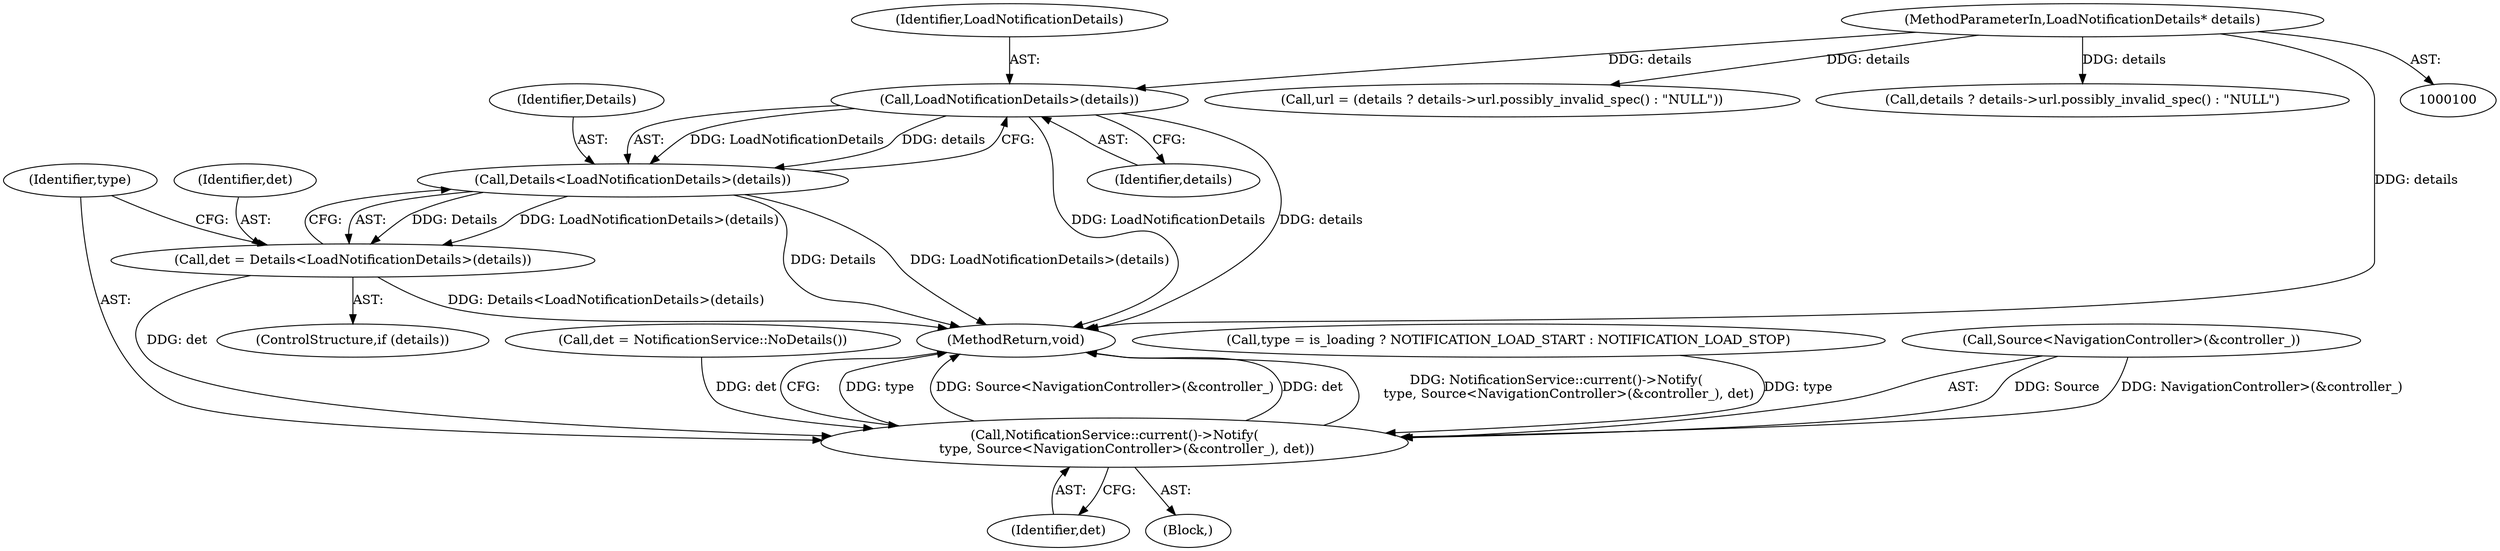 digraph "0_Chrome_adca986a53b31b6da4cb22f8e755f6856daea89a_12@pointer" {
"1000196" [label="(Call,LoadNotificationDetails>(details))"];
"1000103" [label="(MethodParameterIn,LoadNotificationDetails* details)"];
"1000194" [label="(Call,Details<LoadNotificationDetails>(details))"];
"1000192" [label="(Call,det = Details<LoadNotificationDetails>(details))"];
"1000199" [label="(Call,NotificationService::current()->Notify(\n      type, Source<NavigationController>(&controller_), det))"];
"1000208" [label="(MethodReturn,void)"];
"1000187" [label="(Call,det = NotificationService::NoDetails())"];
"1000196" [label="(Call,LoadNotificationDetails>(details))"];
"1000150" [label="(Call,url = (details ? details->url.possibly_invalid_spec() : \"NULL\"))"];
"1000152" [label="(Call,details ? details->url.possibly_invalid_spec() : \"NULL\")"];
"1000193" [label="(Identifier,det)"];
"1000200" [label="(Identifier,type)"];
"1000180" [label="(Call,type = is_loading ? NOTIFICATION_LOAD_START : NOTIFICATION_LOAD_STOP)"];
"1000198" [label="(Identifier,details)"];
"1000199" [label="(Call,NotificationService::current()->Notify(\n      type, Source<NavigationController>(&controller_), det))"];
"1000190" [label="(ControlStructure,if (details))"];
"1000194" [label="(Call,Details<LoadNotificationDetails>(details))"];
"1000201" [label="(Call,Source<NavigationController>(&controller_))"];
"1000207" [label="(Identifier,det)"];
"1000103" [label="(MethodParameterIn,LoadNotificationDetails* details)"];
"1000192" [label="(Call,det = Details<LoadNotificationDetails>(details))"];
"1000195" [label="(Identifier,Details)"];
"1000197" [label="(Identifier,LoadNotificationDetails)"];
"1000104" [label="(Block,)"];
"1000196" -> "1000194"  [label="AST: "];
"1000196" -> "1000198"  [label="CFG: "];
"1000197" -> "1000196"  [label="AST: "];
"1000198" -> "1000196"  [label="AST: "];
"1000194" -> "1000196"  [label="CFG: "];
"1000196" -> "1000208"  [label="DDG: LoadNotificationDetails"];
"1000196" -> "1000208"  [label="DDG: details"];
"1000196" -> "1000194"  [label="DDG: LoadNotificationDetails"];
"1000196" -> "1000194"  [label="DDG: details"];
"1000103" -> "1000196"  [label="DDG: details"];
"1000103" -> "1000100"  [label="AST: "];
"1000103" -> "1000208"  [label="DDG: details"];
"1000103" -> "1000150"  [label="DDG: details"];
"1000103" -> "1000152"  [label="DDG: details"];
"1000194" -> "1000192"  [label="AST: "];
"1000195" -> "1000194"  [label="AST: "];
"1000192" -> "1000194"  [label="CFG: "];
"1000194" -> "1000208"  [label="DDG: Details"];
"1000194" -> "1000208"  [label="DDG: LoadNotificationDetails>(details)"];
"1000194" -> "1000192"  [label="DDG: Details"];
"1000194" -> "1000192"  [label="DDG: LoadNotificationDetails>(details)"];
"1000192" -> "1000190"  [label="AST: "];
"1000193" -> "1000192"  [label="AST: "];
"1000200" -> "1000192"  [label="CFG: "];
"1000192" -> "1000208"  [label="DDG: Details<LoadNotificationDetails>(details)"];
"1000192" -> "1000199"  [label="DDG: det"];
"1000199" -> "1000104"  [label="AST: "];
"1000199" -> "1000207"  [label="CFG: "];
"1000200" -> "1000199"  [label="AST: "];
"1000201" -> "1000199"  [label="AST: "];
"1000207" -> "1000199"  [label="AST: "];
"1000208" -> "1000199"  [label="CFG: "];
"1000199" -> "1000208"  [label="DDG: type"];
"1000199" -> "1000208"  [label="DDG: Source<NavigationController>(&controller_)"];
"1000199" -> "1000208"  [label="DDG: det"];
"1000199" -> "1000208"  [label="DDG: NotificationService::current()->Notify(\n      type, Source<NavigationController>(&controller_), det)"];
"1000180" -> "1000199"  [label="DDG: type"];
"1000201" -> "1000199"  [label="DDG: Source"];
"1000201" -> "1000199"  [label="DDG: NavigationController>(&controller_)"];
"1000187" -> "1000199"  [label="DDG: det"];
}
